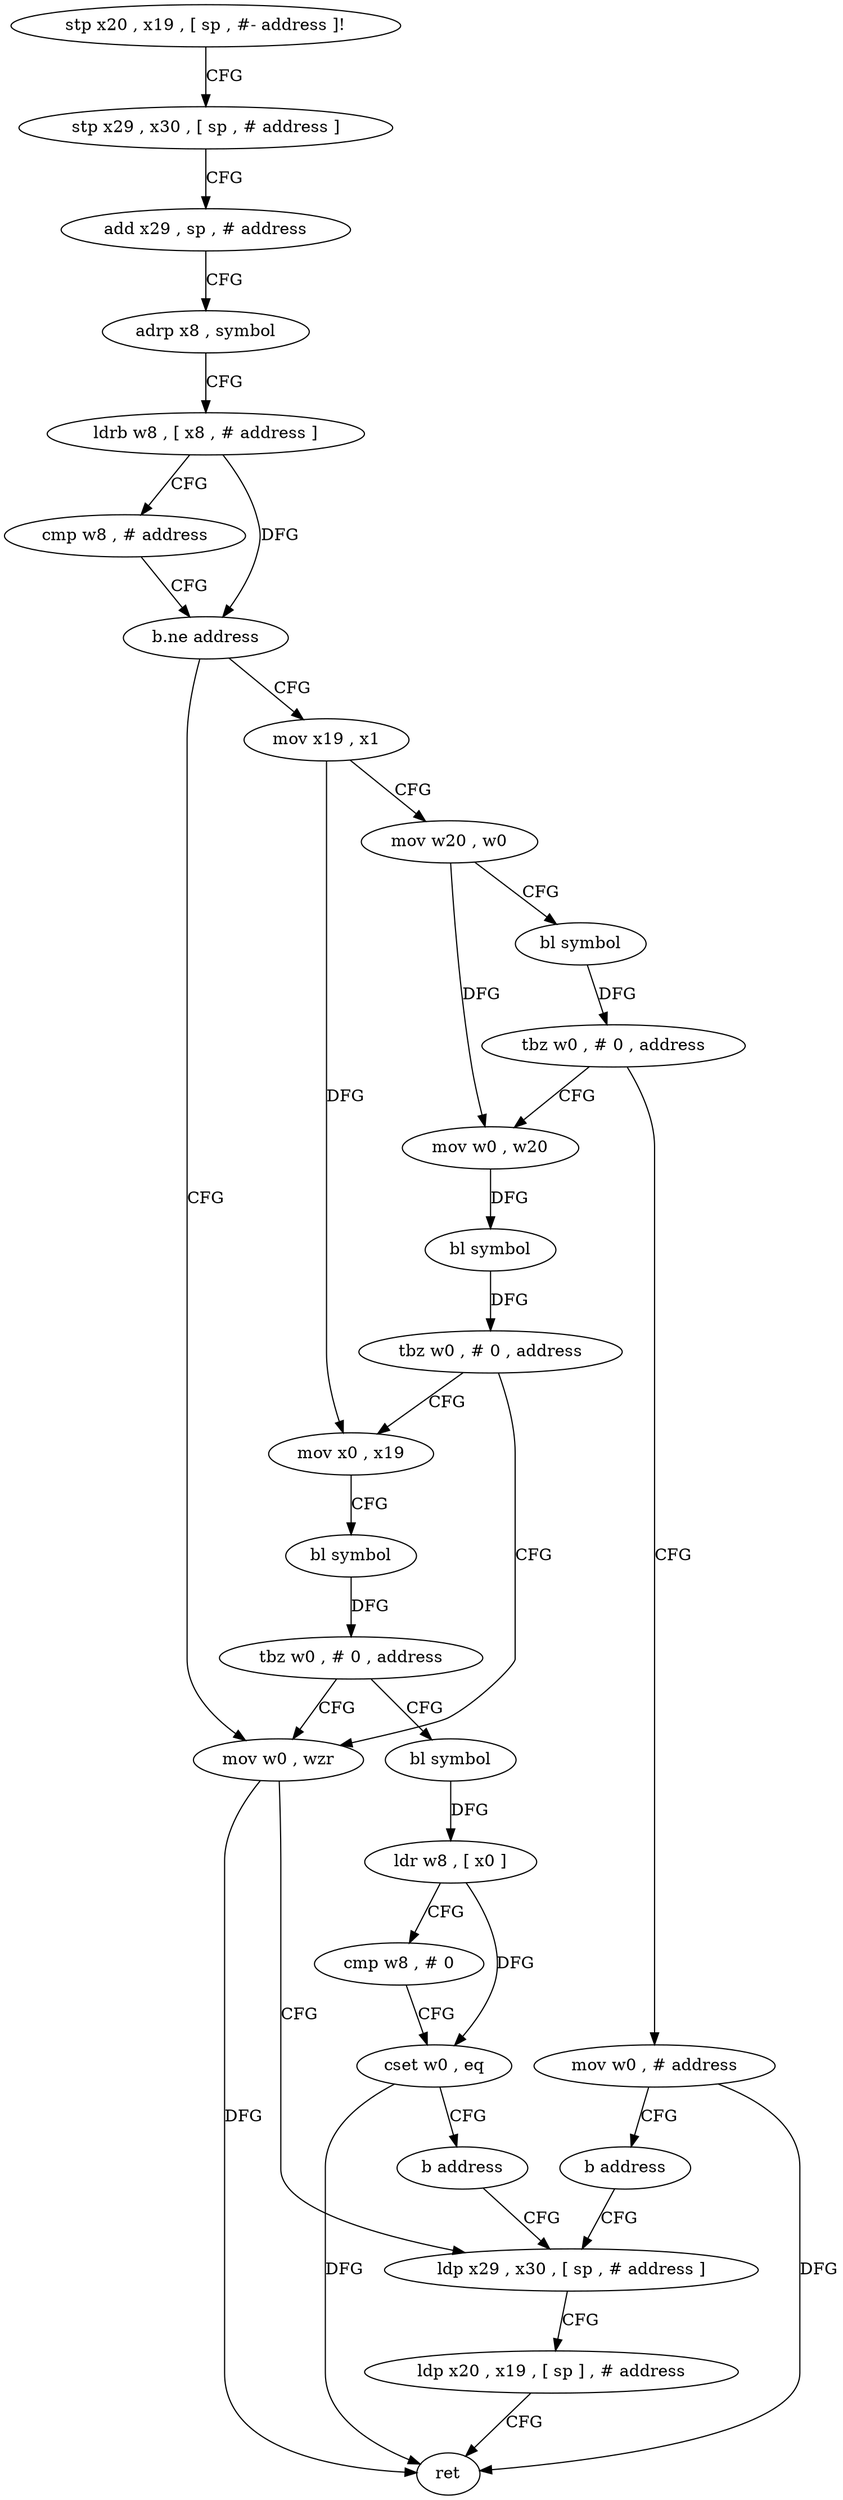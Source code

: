 digraph "func" {
"4201620" [label = "stp x20 , x19 , [ sp , #- address ]!" ]
"4201624" [label = "stp x29 , x30 , [ sp , # address ]" ]
"4201628" [label = "add x29 , sp , # address" ]
"4201632" [label = "adrp x8 , symbol" ]
"4201636" [label = "ldrb w8 , [ x8 , # address ]" ]
"4201640" [label = "cmp w8 , # address" ]
"4201644" [label = "b.ne address" ]
"4201696" [label = "mov w0 , wzr" ]
"4201648" [label = "mov x19 , x1" ]
"4201700" [label = "ldp x29 , x30 , [ sp , # address ]" ]
"4201652" [label = "mov w20 , w0" ]
"4201656" [label = "bl symbol" ]
"4201660" [label = "tbz w0 , # 0 , address" ]
"4201672" [label = "mov w0 , w20" ]
"4201664" [label = "mov w0 , # address" ]
"4201676" [label = "bl symbol" ]
"4201680" [label = "tbz w0 , # 0 , address" ]
"4201684" [label = "mov x0 , x19" ]
"4201668" [label = "b address" ]
"4201688" [label = "bl symbol" ]
"4201692" [label = "tbz w0 , # 0 , address" ]
"4201712" [label = "bl symbol" ]
"4201704" [label = "ldp x20 , x19 , [ sp ] , # address" ]
"4201708" [label = "ret" ]
"4201716" [label = "ldr w8 , [ x0 ]" ]
"4201720" [label = "cmp w8 , # 0" ]
"4201724" [label = "cset w0 , eq" ]
"4201728" [label = "b address" ]
"4201620" -> "4201624" [ label = "CFG" ]
"4201624" -> "4201628" [ label = "CFG" ]
"4201628" -> "4201632" [ label = "CFG" ]
"4201632" -> "4201636" [ label = "CFG" ]
"4201636" -> "4201640" [ label = "CFG" ]
"4201636" -> "4201644" [ label = "DFG" ]
"4201640" -> "4201644" [ label = "CFG" ]
"4201644" -> "4201696" [ label = "CFG" ]
"4201644" -> "4201648" [ label = "CFG" ]
"4201696" -> "4201700" [ label = "CFG" ]
"4201696" -> "4201708" [ label = "DFG" ]
"4201648" -> "4201652" [ label = "CFG" ]
"4201648" -> "4201684" [ label = "DFG" ]
"4201700" -> "4201704" [ label = "CFG" ]
"4201652" -> "4201656" [ label = "CFG" ]
"4201652" -> "4201672" [ label = "DFG" ]
"4201656" -> "4201660" [ label = "DFG" ]
"4201660" -> "4201672" [ label = "CFG" ]
"4201660" -> "4201664" [ label = "CFG" ]
"4201672" -> "4201676" [ label = "DFG" ]
"4201664" -> "4201668" [ label = "CFG" ]
"4201664" -> "4201708" [ label = "DFG" ]
"4201676" -> "4201680" [ label = "DFG" ]
"4201680" -> "4201696" [ label = "CFG" ]
"4201680" -> "4201684" [ label = "CFG" ]
"4201684" -> "4201688" [ label = "CFG" ]
"4201668" -> "4201700" [ label = "CFG" ]
"4201688" -> "4201692" [ label = "DFG" ]
"4201692" -> "4201712" [ label = "CFG" ]
"4201692" -> "4201696" [ label = "CFG" ]
"4201712" -> "4201716" [ label = "DFG" ]
"4201704" -> "4201708" [ label = "CFG" ]
"4201716" -> "4201720" [ label = "CFG" ]
"4201716" -> "4201724" [ label = "DFG" ]
"4201720" -> "4201724" [ label = "CFG" ]
"4201724" -> "4201728" [ label = "CFG" ]
"4201724" -> "4201708" [ label = "DFG" ]
"4201728" -> "4201700" [ label = "CFG" ]
}
